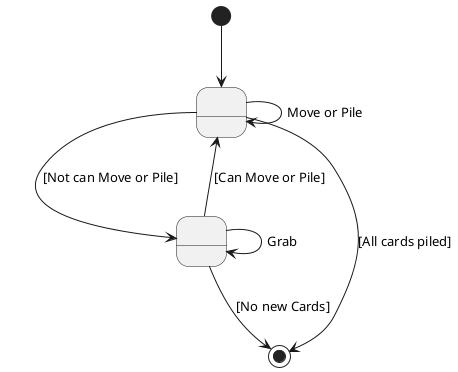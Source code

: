 @startuml instructionsState

state FreshDeck as " "
state Grab as " "

[*] --> FreshDeck
FreshDeck --> FreshDeck : Move or Pile
FreshDeck --> Grab : [Not can Move or Pile]
Grab --> Grab : Grab
Grab --> FreshDeck : [Can Move or Pile]
Grab --> [*] : [No new Cards]
FreshDeck --> [*] : [All cards piled]

@enduml
